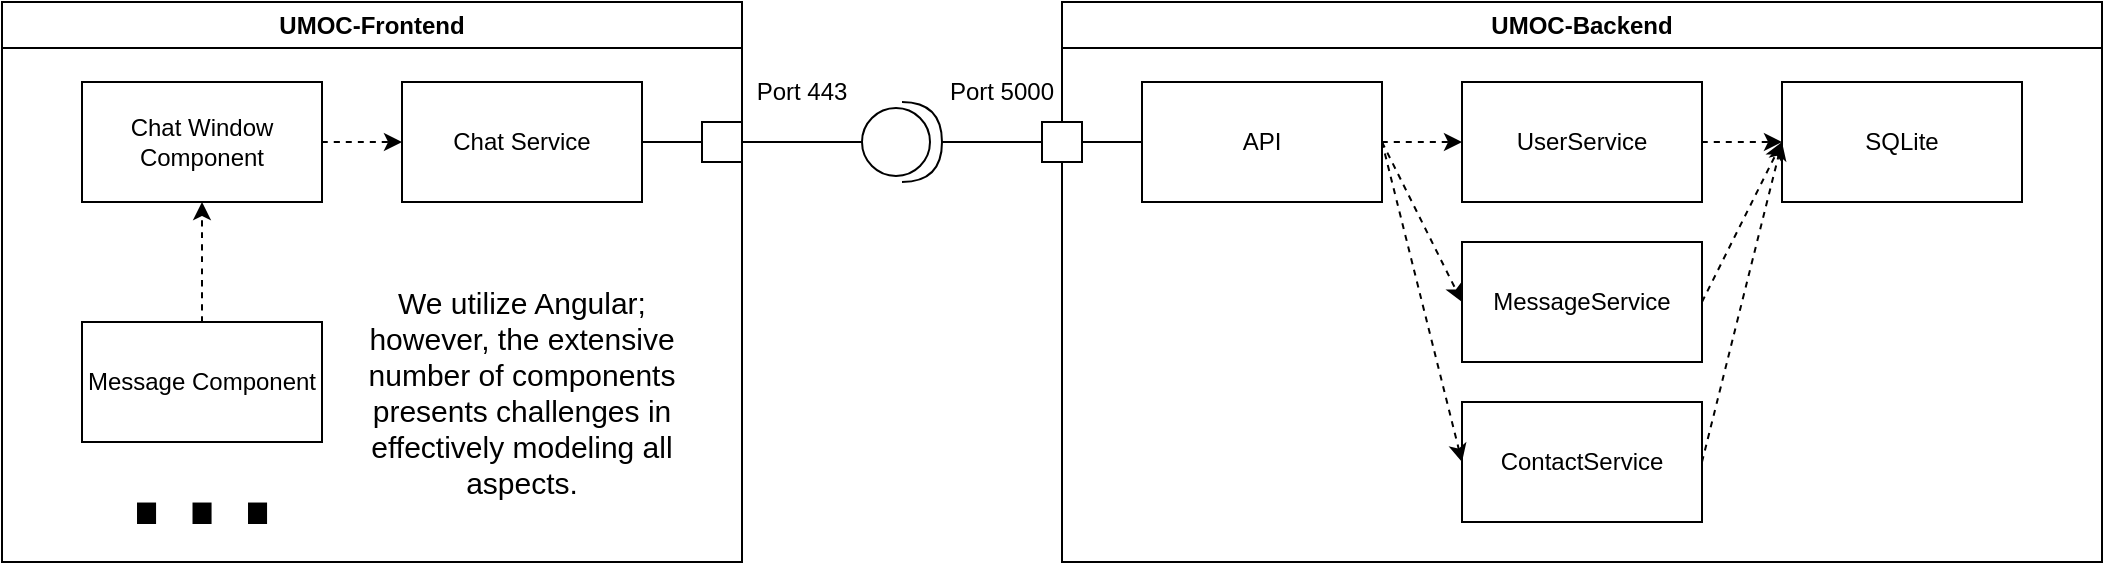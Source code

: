 <mxfile version="26.2.12">
  <diagram name="Page-1" id="0mVI3E3XAg6GHpaZ9MyE">
    <mxGraphModel dx="3103" dy="1689" grid="1" gridSize="10" guides="1" tooltips="1" connect="1" arrows="1" fold="1" page="0" pageScale="1" pageWidth="850" pageHeight="1100" math="0" shadow="0">
      <root>
        <mxCell id="0" />
        <mxCell id="1" parent="0" />
        <mxCell id="6SvocNzoXoa7-xNE5M5W-27" value="UMOC-Backend" style="swimlane;whiteSpace=wrap;html=1;" vertex="1" parent="1">
          <mxGeometry x="-720" y="-760" width="520" height="280" as="geometry" />
        </mxCell>
        <mxCell id="6SvocNzoXoa7-xNE5M5W-28" value="API" style="rounded=0;whiteSpace=wrap;html=1;" vertex="1" parent="6SvocNzoXoa7-xNE5M5W-27">
          <mxGeometry x="40" y="40" width="120" height="60" as="geometry" />
        </mxCell>
        <mxCell id="6SvocNzoXoa7-xNE5M5W-32" value="UserService" style="rounded=0;whiteSpace=wrap;html=1;" vertex="1" parent="6SvocNzoXoa7-xNE5M5W-27">
          <mxGeometry x="200" y="40" width="120" height="60" as="geometry" />
        </mxCell>
        <mxCell id="6SvocNzoXoa7-xNE5M5W-31" value="MessageService" style="rounded=0;whiteSpace=wrap;html=1;" vertex="1" parent="6SvocNzoXoa7-xNE5M5W-27">
          <mxGeometry x="200" y="120" width="120" height="60" as="geometry" />
        </mxCell>
        <mxCell id="6SvocNzoXoa7-xNE5M5W-30" value="ContactService" style="rounded=0;whiteSpace=wrap;html=1;" vertex="1" parent="6SvocNzoXoa7-xNE5M5W-27">
          <mxGeometry x="200" y="200" width="120" height="60" as="geometry" />
        </mxCell>
        <mxCell id="6SvocNzoXoa7-xNE5M5W-34" value="SQLite" style="rounded=0;whiteSpace=wrap;html=1;" vertex="1" parent="6SvocNzoXoa7-xNE5M5W-27">
          <mxGeometry x="360" y="40" width="120" height="60" as="geometry" />
        </mxCell>
        <mxCell id="6SvocNzoXoa7-xNE5M5W-37" value="" style="html=1;labelBackgroundColor=#ffffff;startArrow=none;startFill=0;startSize=6;endArrow=classic;endFill=1;endSize=6;jettySize=auto;orthogonalLoop=1;strokeWidth=1;dashed=1;fontSize=14;rounded=0;curved=1;entryX=0;entryY=0.5;entryDx=0;entryDy=0;exitX=1;exitY=0.5;exitDx=0;exitDy=0;" edge="1" parent="6SvocNzoXoa7-xNE5M5W-27" source="6SvocNzoXoa7-xNE5M5W-28" target="6SvocNzoXoa7-xNE5M5W-31">
          <mxGeometry width="60" height="60" relative="1" as="geometry">
            <mxPoint x="160" y="150" as="sourcePoint" />
            <mxPoint x="220" y="90" as="targetPoint" />
          </mxGeometry>
        </mxCell>
        <mxCell id="6SvocNzoXoa7-xNE5M5W-39" value="" style="html=1;labelBackgroundColor=#ffffff;startArrow=none;startFill=0;startSize=6;endArrow=classic;endFill=1;endSize=6;jettySize=auto;orthogonalLoop=1;strokeWidth=1;dashed=1;fontSize=14;rounded=0;curved=1;entryX=0;entryY=0.5;entryDx=0;entryDy=0;exitX=1;exitY=0.5;exitDx=0;exitDy=0;" edge="1" parent="6SvocNzoXoa7-xNE5M5W-27" source="6SvocNzoXoa7-xNE5M5W-28" target="6SvocNzoXoa7-xNE5M5W-32">
          <mxGeometry width="60" height="60" relative="1" as="geometry">
            <mxPoint x="160" y="120" as="sourcePoint" />
            <mxPoint x="220" y="60" as="targetPoint" />
          </mxGeometry>
        </mxCell>
        <mxCell id="6SvocNzoXoa7-xNE5M5W-40" value="" style="html=1;labelBackgroundColor=#ffffff;startArrow=none;startFill=0;startSize=6;endArrow=classic;endFill=1;endSize=6;jettySize=auto;orthogonalLoop=1;strokeWidth=1;dashed=1;fontSize=14;rounded=0;curved=1;exitX=1;exitY=0.5;exitDx=0;exitDy=0;entryX=0;entryY=0.5;entryDx=0;entryDy=0;" edge="1" parent="6SvocNzoXoa7-xNE5M5W-27" source="6SvocNzoXoa7-xNE5M5W-28" target="6SvocNzoXoa7-xNE5M5W-30">
          <mxGeometry width="60" height="60" relative="1" as="geometry">
            <mxPoint x="210" y="290" as="sourcePoint" />
            <mxPoint x="270" y="230" as="targetPoint" />
          </mxGeometry>
        </mxCell>
        <mxCell id="6SvocNzoXoa7-xNE5M5W-41" value="" style="html=1;labelBackgroundColor=#ffffff;startArrow=none;startFill=0;startSize=6;endArrow=classic;endFill=1;endSize=6;jettySize=auto;orthogonalLoop=1;strokeWidth=1;dashed=1;fontSize=14;rounded=0;curved=1;entryX=0;entryY=0.5;entryDx=0;entryDy=0;exitX=1;exitY=0.5;exitDx=0;exitDy=0;" edge="1" parent="6SvocNzoXoa7-xNE5M5W-27" source="6SvocNzoXoa7-xNE5M5W-30" target="6SvocNzoXoa7-xNE5M5W-34">
          <mxGeometry width="60" height="60" relative="1" as="geometry">
            <mxPoint x="360" y="230" as="sourcePoint" />
            <mxPoint x="420" y="170" as="targetPoint" />
          </mxGeometry>
        </mxCell>
        <mxCell id="6SvocNzoXoa7-xNE5M5W-42" value="" style="html=1;labelBackgroundColor=#ffffff;startArrow=none;startFill=0;startSize=6;endArrow=classic;endFill=1;endSize=6;jettySize=auto;orthogonalLoop=1;strokeWidth=1;dashed=1;fontSize=14;rounded=0;curved=1;entryX=0;entryY=0.5;entryDx=0;entryDy=0;exitX=1;exitY=0.5;exitDx=0;exitDy=0;" edge="1" parent="6SvocNzoXoa7-xNE5M5W-27" source="6SvocNzoXoa7-xNE5M5W-31" target="6SvocNzoXoa7-xNE5M5W-34">
          <mxGeometry width="60" height="60" relative="1" as="geometry">
            <mxPoint x="370" y="240" as="sourcePoint" />
            <mxPoint x="450" y="190" as="targetPoint" />
          </mxGeometry>
        </mxCell>
        <mxCell id="6SvocNzoXoa7-xNE5M5W-43" value="" style="html=1;labelBackgroundColor=#ffffff;startArrow=none;startFill=0;startSize=6;endArrow=classic;endFill=1;endSize=6;jettySize=auto;orthogonalLoop=1;strokeWidth=1;dashed=1;fontSize=14;rounded=0;curved=1;entryX=0;entryY=0.5;entryDx=0;entryDy=0;exitX=1;exitY=0.5;exitDx=0;exitDy=0;" edge="1" parent="6SvocNzoXoa7-xNE5M5W-27" source="6SvocNzoXoa7-xNE5M5W-32" target="6SvocNzoXoa7-xNE5M5W-34">
          <mxGeometry width="60" height="60" relative="1" as="geometry">
            <mxPoint x="370" y="160" as="sourcePoint" />
            <mxPoint x="450" y="160" as="targetPoint" />
          </mxGeometry>
        </mxCell>
        <mxCell id="6SvocNzoXoa7-xNE5M5W-45" value="" style="whiteSpace=wrap;html=1;aspect=fixed;" vertex="1" parent="6SvocNzoXoa7-xNE5M5W-27">
          <mxGeometry x="-10" y="60" width="20" height="20" as="geometry" />
        </mxCell>
        <mxCell id="6SvocNzoXoa7-xNE5M5W-47" value="" style="endArrow=none;html=1;rounded=0;fontSize=12;startSize=8;endSize=8;curved=1;entryX=0;entryY=0.5;entryDx=0;entryDy=0;exitX=1;exitY=0.5;exitDx=0;exitDy=0;" edge="1" parent="6SvocNzoXoa7-xNE5M5W-27" source="6SvocNzoXoa7-xNE5M5W-45" target="6SvocNzoXoa7-xNE5M5W-28">
          <mxGeometry width="50" height="50" relative="1" as="geometry">
            <mxPoint x="50" y="190" as="sourcePoint" />
            <mxPoint x="100" y="140" as="targetPoint" />
          </mxGeometry>
        </mxCell>
        <mxCell id="6SvocNzoXoa7-xNE5M5W-44" value="" style="shape=providedRequiredInterface;html=1;verticalLabelPosition=bottom;sketch=0;" vertex="1" parent="1">
          <mxGeometry x="-820" y="-710" width="40" height="40" as="geometry" />
        </mxCell>
        <mxCell id="6SvocNzoXoa7-xNE5M5W-46" value="Port 5000" style="text;html=1;align=center;verticalAlign=middle;whiteSpace=wrap;rounded=0;" vertex="1" parent="1">
          <mxGeometry x="-780" y="-730" width="60" height="30" as="geometry" />
        </mxCell>
        <mxCell id="6SvocNzoXoa7-xNE5M5W-48" value="" style="endArrow=none;html=1;rounded=0;fontSize=12;startSize=8;endSize=8;curved=1;entryX=0;entryY=0.5;entryDx=0;entryDy=0;exitX=1;exitY=0.5;exitDx=0;exitDy=0;exitPerimeter=0;" edge="1" parent="1" source="6SvocNzoXoa7-xNE5M5W-44" target="6SvocNzoXoa7-xNE5M5W-45">
          <mxGeometry width="50" height="50" relative="1" as="geometry">
            <mxPoint x="-530" y="-470" as="sourcePoint" />
            <mxPoint x="-480" y="-520" as="targetPoint" />
          </mxGeometry>
        </mxCell>
        <mxCell id="6SvocNzoXoa7-xNE5M5W-49" value="UMOC-Frontend" style="swimlane;whiteSpace=wrap;html=1;" vertex="1" parent="1">
          <mxGeometry x="-1250" y="-760" width="370" height="280" as="geometry" />
        </mxCell>
        <mxCell id="6SvocNzoXoa7-xNE5M5W-50" value="Chat Window Component" style="rounded=0;whiteSpace=wrap;html=1;" vertex="1" parent="6SvocNzoXoa7-xNE5M5W-49">
          <mxGeometry x="40" y="40" width="120" height="60" as="geometry" />
        </mxCell>
        <mxCell id="6SvocNzoXoa7-xNE5M5W-51" value="Chat Service" style="rounded=0;whiteSpace=wrap;html=1;" vertex="1" parent="6SvocNzoXoa7-xNE5M5W-49">
          <mxGeometry x="200" y="40" width="120" height="60" as="geometry" />
        </mxCell>
        <mxCell id="6SvocNzoXoa7-xNE5M5W-56" value="" style="html=1;labelBackgroundColor=#ffffff;startArrow=none;startFill=0;startSize=6;endArrow=classic;endFill=1;endSize=6;jettySize=auto;orthogonalLoop=1;strokeWidth=1;dashed=1;fontSize=14;rounded=0;curved=1;exitX=1;exitY=0.5;exitDx=0;exitDy=0;entryX=0;entryY=0.5;entryDx=0;entryDy=0;" edge="1" parent="6SvocNzoXoa7-xNE5M5W-49" source="6SvocNzoXoa7-xNE5M5W-50">
          <mxGeometry width="60" height="60" relative="1" as="geometry">
            <mxPoint x="80" y="80" as="sourcePoint" />
            <mxPoint x="200" y="70" as="targetPoint" />
          </mxGeometry>
        </mxCell>
        <mxCell id="6SvocNzoXoa7-xNE5M5W-57" value="Message Component" style="rounded=0;whiteSpace=wrap;html=1;" vertex="1" parent="6SvocNzoXoa7-xNE5M5W-49">
          <mxGeometry x="40" y="160" width="120" height="60" as="geometry" />
        </mxCell>
        <mxCell id="6SvocNzoXoa7-xNE5M5W-58" value="" style="html=1;labelBackgroundColor=#ffffff;startArrow=none;startFill=0;startSize=6;endArrow=classic;endFill=1;endSize=6;jettySize=auto;orthogonalLoop=1;strokeWidth=1;dashed=1;fontSize=14;rounded=0;curved=1;exitX=0.5;exitY=0;exitDx=0;exitDy=0;entryX=0.5;entryY=1;entryDx=0;entryDy=0;" edge="1" parent="6SvocNzoXoa7-xNE5M5W-49" source="6SvocNzoXoa7-xNE5M5W-57" target="6SvocNzoXoa7-xNE5M5W-50">
          <mxGeometry width="60" height="60" relative="1" as="geometry">
            <mxPoint x="120" y="170" as="sourcePoint" />
            <mxPoint x="180" y="110" as="targetPoint" />
          </mxGeometry>
        </mxCell>
        <mxCell id="6SvocNzoXoa7-xNE5M5W-59" value="&lt;font style=&quot;font-size: 100px;&quot;&gt;...&lt;/font&gt;" style="text;html=1;align=center;verticalAlign=middle;whiteSpace=wrap;rounded=0;" vertex="1" parent="6SvocNzoXoa7-xNE5M5W-49">
          <mxGeometry x="10" y="185" width="180" height="80" as="geometry" />
        </mxCell>
        <mxCell id="6SvocNzoXoa7-xNE5M5W-60" value="We utilize Angular; however, the extensive number of components presents challenges in effectively modeling all aspects." style="text;html=1;align=center;verticalAlign=middle;whiteSpace=wrap;rounded=0;fontSize=15;" vertex="1" parent="6SvocNzoXoa7-xNE5M5W-49">
          <mxGeometry x="180" y="140" width="160" height="110" as="geometry" />
        </mxCell>
        <mxCell id="6SvocNzoXoa7-xNE5M5W-52" value="" style="whiteSpace=wrap;html=1;aspect=fixed;" vertex="1" parent="6SvocNzoXoa7-xNE5M5W-49">
          <mxGeometry x="350" y="60" width="20" height="20" as="geometry" />
        </mxCell>
        <mxCell id="6SvocNzoXoa7-xNE5M5W-53" value="" style="endArrow=none;html=1;rounded=0;fontSize=12;startSize=8;endSize=8;curved=1;entryX=0;entryY=0.5;entryDx=0;entryDy=0;exitX=1;exitY=0.5;exitDx=0;exitDy=0;" edge="1" parent="6SvocNzoXoa7-xNE5M5W-49" source="6SvocNzoXoa7-xNE5M5W-51" target="6SvocNzoXoa7-xNE5M5W-52">
          <mxGeometry width="50" height="50" relative="1" as="geometry">
            <mxPoint x="280" y="170" as="sourcePoint" />
            <mxPoint x="330" y="120" as="targetPoint" />
          </mxGeometry>
        </mxCell>
        <mxCell id="6SvocNzoXoa7-xNE5M5W-54" value="" style="endArrow=none;html=1;rounded=0;fontSize=12;startSize=8;endSize=8;curved=1;entryX=0;entryY=0.5;entryDx=0;entryDy=0;entryPerimeter=0;exitX=1;exitY=0.5;exitDx=0;exitDy=0;" edge="1" parent="1" source="6SvocNzoXoa7-xNE5M5W-52" target="6SvocNzoXoa7-xNE5M5W-44">
          <mxGeometry width="50" height="50" relative="1" as="geometry">
            <mxPoint x="-960" y="-470" as="sourcePoint" />
            <mxPoint x="-910" y="-520" as="targetPoint" />
          </mxGeometry>
        </mxCell>
        <mxCell id="6SvocNzoXoa7-xNE5M5W-55" value="Port 443" style="text;html=1;align=center;verticalAlign=middle;whiteSpace=wrap;rounded=0;" vertex="1" parent="1">
          <mxGeometry x="-880" y="-730" width="60" height="30" as="geometry" />
        </mxCell>
      </root>
    </mxGraphModel>
  </diagram>
</mxfile>
